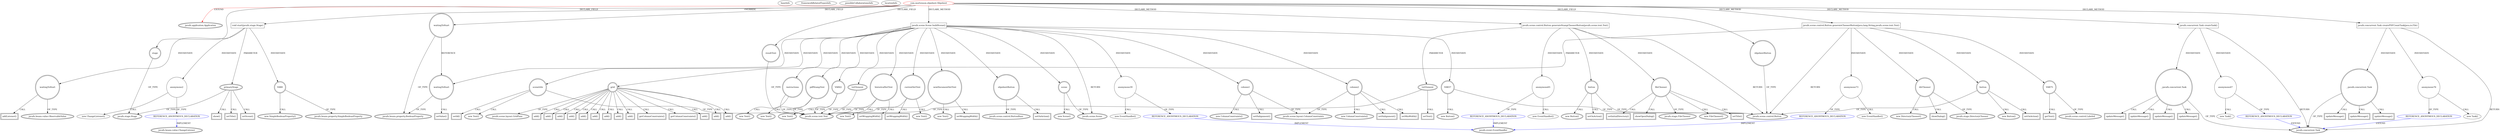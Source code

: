 digraph {
baseInfo[graphId=3326,category="extension_graph",isAnonymous=false,possibleRelation=true]
frameworkRelatedTypesInfo[0="javafx.application.Application"]
possibleCollaborationsInfo[0="3326~OVERRIDING_METHOD_DECLARATION-INSTANTIATION-~javafx.application.Application ~javafx.beans.value.ChangeListener ~false~true",1="3326~CLIENT_METHOD_DECLARATION-INSTANTIATION-~javafx.application.Application ~javafx.event.EventHandler ~false~true",2="3326~CLIENT_METHOD_DECLARATION-INSTANTIATION-~javafx.application.Application ~javafx.concurrent.Task ~false~true"]
locationInfo[projectName="joe-degiovanni-Slipsheet",filePath="/joe-degiovanni-Slipsheet/Slipsheet-master/src/com/mortenson/slipsheet/Slipsheet.java",contextSignature="Slipsheet",graphId="3326"]
0[label="com.mortenson.slipsheet.Slipsheet",vertexType="ROOT_CLIENT_CLASS_DECLARATION",isFrameworkType=false,color=red]
1[label="javafx.application.Application",vertexType="FRAMEWORK_CLASS_TYPE",isFrameworkType=true,peripheries=2]
2[label="resultText",vertexType="FIELD_DECLARATION",isFrameworkType=true,peripheries=2,shape=circle]
3[label="javafx.scene.text.Text",vertexType="FRAMEWORK_CLASS_TYPE",isFrameworkType=true,peripheries=2]
4[label="slipsheetButton",vertexType="FIELD_DECLARATION",isFrameworkType=true,peripheries=2,shape=circle]
5[label="javafx.scene.control.Button",vertexType="FRAMEWORK_CLASS_TYPE",isFrameworkType=true,peripheries=2]
6[label="stage",vertexType="FIELD_DECLARATION",isFrameworkType=true,peripheries=2,shape=circle]
7[label="javafx.stage.Stage",vertexType="FRAMEWORK_CLASS_TYPE",isFrameworkType=true,peripheries=2]
8[label="waitingToStart",vertexType="FIELD_DECLARATION",isFrameworkType=true,peripheries=2,shape=circle]
9[label="javafx.beans.property.BooleanProperty",vertexType="FRAMEWORK_CLASS_TYPE",isFrameworkType=true,peripheries=2]
10[label="void start(javafx.stage.Stage)",vertexType="OVERRIDING_METHOD_DECLARATION",isFrameworkType=false,shape=box]
11[label="primaryStage",vertexType="PARAMETER_DECLARATION",isFrameworkType=true,peripheries=2]
14[label="VAR0",vertexType="VARIABLE_EXPRESION",isFrameworkType=true,peripheries=2,shape=circle]
15[label="javafx.beans.property.SimpleBooleanProperty",vertexType="FRAMEWORK_CLASS_TYPE",isFrameworkType=true,peripheries=2]
13[label="new SimpleBooleanProperty()",vertexType="CONSTRUCTOR_CALL",isFrameworkType=true,peripheries=2]
16[label="waitingToStart",vertexType="VARIABLE_EXPRESION",isFrameworkType=true,peripheries=2,shape=circle]
18[label="javafx.beans.value.ObservableValue",vertexType="FRAMEWORK_INTERFACE_TYPE",isFrameworkType=true,peripheries=2]
17[label="addListener()",vertexType="INSIDE_CALL",isFrameworkType=true,peripheries=2,shape=box]
20[label="anonymous2",vertexType="VARIABLE_EXPRESION",isFrameworkType=false,shape=circle]
21[label="REFERENCE_ANONYMOUS_DECLARATION",vertexType="REFERENCE_ANONYMOUS_DECLARATION",isFrameworkType=false,color=blue]
22[label="javafx.beans.value.ChangeListener",vertexType="FRAMEWORK_INTERFACE_TYPE",isFrameworkType=true,peripheries=2]
19[label="new ChangeListener()",vertexType="CONSTRUCTOR_CALL",isFrameworkType=false]
24[label="setTitle()",vertexType="INSIDE_CALL",isFrameworkType=true,peripheries=2,shape=box]
26[label="setScene()",vertexType="INSIDE_CALL",isFrameworkType=true,peripheries=2,shape=box]
28[label="show()",vertexType="INSIDE_CALL",isFrameworkType=true,peripheries=2,shape=box]
45[label="javafx.scene.Scene buildScene()",vertexType="CLIENT_METHOD_DECLARATION",isFrameworkType=false,shape=box]
46[label="javafx.scene.Scene",vertexType="FRAMEWORK_CLASS_TYPE",isFrameworkType=true,peripheries=2]
48[label="column1",vertexType="VARIABLE_EXPRESION",isFrameworkType=true,peripheries=2,shape=circle]
49[label="javafx.scene.layout.ColumnConstraints",vertexType="FRAMEWORK_CLASS_TYPE",isFrameworkType=true,peripheries=2]
47[label="new ColumnConstraints()",vertexType="CONSTRUCTOR_CALL",isFrameworkType=true,peripheries=2]
51[label="setHalignment()",vertexType="INSIDE_CALL",isFrameworkType=true,peripheries=2,shape=box]
53[label="column2",vertexType="VARIABLE_EXPRESION",isFrameworkType=true,peripheries=2,shape=circle]
52[label="new ColumnConstraints()",vertexType="CONSTRUCTOR_CALL",isFrameworkType=true,peripheries=2]
56[label="setHalignment()",vertexType="INSIDE_CALL",isFrameworkType=true,peripheries=2,shape=box]
58[label="setMinWidth()",vertexType="INSIDE_CALL",isFrameworkType=true,peripheries=2,shape=box]
60[label="scenetitle",vertexType="VARIABLE_EXPRESION",isFrameworkType=true,peripheries=2,shape=circle]
59[label="new Text()",vertexType="CONSTRUCTOR_CALL",isFrameworkType=true,peripheries=2]
63[label="setId()",vertexType="INSIDE_CALL",isFrameworkType=true,peripheries=2,shape=box]
64[label="grid",vertexType="VARIABLE_EXPRESION",isFrameworkType=true,peripheries=2,shape=circle]
66[label="javafx.scene.layout.GridPane",vertexType="FRAMEWORK_CLASS_TYPE",isFrameworkType=true,peripheries=2]
65[label="add()",vertexType="INSIDE_CALL",isFrameworkType=true,peripheries=2,shape=box]
68[label="instructions",vertexType="VARIABLE_EXPRESION",isFrameworkType=true,peripheries=2,shape=circle]
67[label="new Text()",vertexType="CONSTRUCTOR_CALL",isFrameworkType=true,peripheries=2]
71[label="add()",vertexType="INSIDE_CALL",isFrameworkType=true,peripheries=2,shape=box]
73[label="historicalSetText",vertexType="VARIABLE_EXPRESION",isFrameworkType=true,peripheries=2,shape=circle]
72[label="new Text()",vertexType="CONSTRUCTOR_CALL",isFrameworkType=true,peripheries=2]
76[label="setWrappingWidth()",vertexType="INSIDE_CALL",isFrameworkType=true,peripheries=2,shape=box]
78[label="add()",vertexType="INSIDE_CALL",isFrameworkType=true,peripheries=2,shape=box]
80[label="add()",vertexType="INSIDE_CALL",isFrameworkType=true,peripheries=2,shape=box]
82[label="currentSetText",vertexType="VARIABLE_EXPRESION",isFrameworkType=true,peripheries=2,shape=circle]
81[label="new Text()",vertexType="CONSTRUCTOR_CALL",isFrameworkType=true,peripheries=2]
85[label="setWrappingWidth()",vertexType="INSIDE_CALL",isFrameworkType=true,peripheries=2,shape=box]
87[label="add()",vertexType="INSIDE_CALL",isFrameworkType=true,peripheries=2,shape=box]
89[label="add()",vertexType="INSIDE_CALL",isFrameworkType=true,peripheries=2,shape=box]
91[label="newDocumentSetText",vertexType="VARIABLE_EXPRESION",isFrameworkType=true,peripheries=2,shape=circle]
90[label="new Text()",vertexType="CONSTRUCTOR_CALL",isFrameworkType=true,peripheries=2]
94[label="setWrappingWidth()",vertexType="INSIDE_CALL",isFrameworkType=true,peripheries=2,shape=box]
96[label="add()",vertexType="INSIDE_CALL",isFrameworkType=true,peripheries=2,shape=box]
98[label="add()",vertexType="INSIDE_CALL",isFrameworkType=true,peripheries=2,shape=box]
100[label="pdfStampText",vertexType="VARIABLE_EXPRESION",isFrameworkType=true,peripheries=2,shape=circle]
99[label="new Text()",vertexType="CONSTRUCTOR_CALL",isFrameworkType=true,peripheries=2]
103[label="add()",vertexType="INSIDE_CALL",isFrameworkType=true,peripheries=2,shape=box]
105[label="add()",vertexType="INSIDE_CALL",isFrameworkType=true,peripheries=2,shape=box]
107[label="VAR37",vertexType="VARIABLE_EXPRESION",isFrameworkType=true,peripheries=2,shape=circle]
106[label="new Button()",vertexType="CONSTRUCTOR_CALL",isFrameworkType=true,peripheries=2]
109[label="slipsheetButton",vertexType="VARIABLE_EXPRESION",isFrameworkType=true,peripheries=2,shape=circle]
111[label="javafx.scene.control.ButtonBase",vertexType="FRAMEWORK_CLASS_TYPE",isFrameworkType=true,peripheries=2]
110[label="setOnAction()",vertexType="INSIDE_CALL",isFrameworkType=true,peripheries=2,shape=box]
113[label="anonymous39",vertexType="VARIABLE_EXPRESION",isFrameworkType=false,shape=circle]
114[label="REFERENCE_ANONYMOUS_DECLARATION",vertexType="REFERENCE_ANONYMOUS_DECLARATION",isFrameworkType=false,color=blue]
115[label="javafx.event.EventHandler",vertexType="FRAMEWORK_INTERFACE_TYPE",isFrameworkType=true,peripheries=2]
112[label="new EventHandler()",vertexType="CONSTRUCTOR_CALL",isFrameworkType=false]
116[label="waitingToStart",vertexType="VARIABLE_EXPRESION",isFrameworkType=true,peripheries=2,shape=circle]
117[label="setValue()",vertexType="INSIDE_CALL",isFrameworkType=true,peripheries=2,shape=box]
120[label="add()",vertexType="INSIDE_CALL",isFrameworkType=true,peripheries=2,shape=box]
122[label="VAR42",vertexType="VARIABLE_EXPRESION",isFrameworkType=true,peripheries=2,shape=circle]
121[label="new Text()",vertexType="CONSTRUCTOR_CALL",isFrameworkType=true,peripheries=2]
125[label="add()",vertexType="INSIDE_CALL",isFrameworkType=true,peripheries=2,shape=box]
127[label="getColumnConstraints()",vertexType="INSIDE_CALL",isFrameworkType=true,peripheries=2,shape=box]
129[label="getColumnConstraints()",vertexType="INSIDE_CALL",isFrameworkType=true,peripheries=2,shape=box]
131[label="scene",vertexType="VARIABLE_EXPRESION",isFrameworkType=true,peripheries=2,shape=circle]
130[label="new Scene()",vertexType="CONSTRUCTOR_CALL",isFrameworkType=true,peripheries=2]
133[label="javafx.concurrent.Task createTask()",vertexType="CLIENT_METHOD_DECLARATION",isFrameworkType=false,shape=box]
134[label="javafx.concurrent.Task",vertexType="FRAMEWORK_CLASS_TYPE",isFrameworkType=true,peripheries=2]
136[label="anonymous47",vertexType="VARIABLE_EXPRESION",isFrameworkType=false,shape=circle]
137[label="REFERENCE_ANONYMOUS_DECLARATION",vertexType="REFERENCE_ANONYMOUS_DECLARATION",isFrameworkType=false,color=blue]
135[label="new Task()",vertexType="CONSTRUCTOR_CALL",isFrameworkType=false]
139[label="_:javafx.concurrent.Task",vertexType="VARIABLE_EXPRESION",isFrameworkType=true,peripheries=2,shape=circle]
140[label="updateMessage()",vertexType="INSIDE_CALL",isFrameworkType=true,peripheries=2,shape=box]
143[label="updateMessage()",vertexType="INSIDE_CALL",isFrameworkType=true,peripheries=2,shape=box]
145[label="updateMessage()",vertexType="INSIDE_CALL",isFrameworkType=true,peripheries=2,shape=box]
147[label="updateMessage()",vertexType="INSIDE_CALL",isFrameworkType=true,peripheries=2,shape=box]
178[label="javafx.scene.control.Button generateStampChooserButton(javafx.scene.text.Text)",vertexType="CLIENT_METHOD_DECLARATION",isFrameworkType=false,shape=box]
180[label="txtElement",vertexType="PARAMETER_DECLARATION",isFrameworkType=true,peripheries=2]
183[label="fileChooser",vertexType="VARIABLE_EXPRESION",isFrameworkType=true,peripheries=2,shape=circle]
184[label="javafx.stage.FileChooser",vertexType="FRAMEWORK_CLASS_TYPE",isFrameworkType=true,peripheries=2]
182[label="new FileChooser()",vertexType="CONSTRUCTOR_CALL",isFrameworkType=true,peripheries=2]
186[label="button",vertexType="VARIABLE_EXPRESION",isFrameworkType=true,peripheries=2,shape=circle]
185[label="new Button()",vertexType="CONSTRUCTOR_CALL",isFrameworkType=true,peripheries=2]
189[label="setOnAction()",vertexType="INSIDE_CALL",isFrameworkType=true,peripheries=2,shape=box]
191[label="anonymous65",vertexType="VARIABLE_EXPRESION",isFrameworkType=false,shape=circle]
192[label="REFERENCE_ANONYMOUS_DECLARATION",vertexType="REFERENCE_ANONYMOUS_DECLARATION",isFrameworkType=false,color=blue]
190[label="new EventHandler()",vertexType="CONSTRUCTOR_CALL",isFrameworkType=false]
195[label="setTitle()",vertexType="INSIDE_CALL",isFrameworkType=true,peripheries=2,shape=box]
197[label="setInitialDirectory()",vertexType="INSIDE_CALL",isFrameworkType=true,peripheries=2,shape=box]
199[label="showOpenDialog()",vertexType="INSIDE_CALL",isFrameworkType=true,peripheries=2,shape=box]
201[label="setText()",vertexType="INSIDE_CALL",isFrameworkType=true,peripheries=2,shape=box]
202[label="javafx.scene.control.Button generateChooserButton(java.lang.String,javafx.scene.text.Text)",vertexType="CLIENT_METHOD_DECLARATION",isFrameworkType=false,shape=box]
204[label="txtElement",vertexType="PARAMETER_DECLARATION",isFrameworkType=true,peripheries=2]
207[label="dirChooser",vertexType="VARIABLE_EXPRESION",isFrameworkType=true,peripheries=2,shape=circle]
208[label="javafx.stage.DirectoryChooser",vertexType="FRAMEWORK_CLASS_TYPE",isFrameworkType=true,peripheries=2]
206[label="new DirectoryChooser()",vertexType="CONSTRUCTOR_CALL",isFrameworkType=true,peripheries=2]
210[label="button",vertexType="VARIABLE_EXPRESION",isFrameworkType=true,peripheries=2,shape=circle]
209[label="new Button()",vertexType="CONSTRUCTOR_CALL",isFrameworkType=true,peripheries=2]
213[label="setOnAction()",vertexType="INSIDE_CALL",isFrameworkType=true,peripheries=2,shape=box]
215[label="anonymous73",vertexType="VARIABLE_EXPRESION",isFrameworkType=false,shape=circle]
216[label="REFERENCE_ANONYMOUS_DECLARATION",vertexType="REFERENCE_ANONYMOUS_DECLARATION",isFrameworkType=false,color=blue]
214[label="new EventHandler()",vertexType="CONSTRUCTOR_CALL",isFrameworkType=false]
219[label="showDialog()",vertexType="INSIDE_CALL",isFrameworkType=true,peripheries=2,shape=box]
220[label="VAR75",vertexType="VARIABLE_EXPRESION",isFrameworkType=true,peripheries=2,shape=circle]
222[label="javafx.scene.control.Labeled",vertexType="FRAMEWORK_CLASS_TYPE",isFrameworkType=true,peripheries=2]
221[label="getText()",vertexType="INSIDE_CALL",isFrameworkType=true,peripheries=2,shape=box]
223[label="javafx.concurrent.Task createPDFCountTask(java.io.File)",vertexType="CLIENT_METHOD_DECLARATION",isFrameworkType=false,shape=box]
226[label="anonymous76",vertexType="VARIABLE_EXPRESION",isFrameworkType=false,shape=circle]
227[label="REFERENCE_ANONYMOUS_DECLARATION",vertexType="REFERENCE_ANONYMOUS_DECLARATION",isFrameworkType=false,color=blue]
225[label="new Task()",vertexType="CONSTRUCTOR_CALL",isFrameworkType=false]
229[label="_:javafx.concurrent.Task",vertexType="VARIABLE_EXPRESION",isFrameworkType=true,peripheries=2,shape=circle]
230[label="updateMessage()",vertexType="INSIDE_CALL",isFrameworkType=true,peripheries=2,shape=box]
233[label="updateMessage()",vertexType="INSIDE_CALL",isFrameworkType=true,peripheries=2,shape=box]
235[label="updateMessage()",vertexType="INSIDE_CALL",isFrameworkType=true,peripheries=2,shape=box]
0->1[label="EXTEND",color=red]
0->2[label="DECLARE_FIELD"]
2->3[label="OF_TYPE"]
0->4[label="DECLARE_FIELD"]
4->5[label="OF_TYPE"]
0->6[label="DECLARE_FIELD"]
6->7[label="OF_TYPE"]
0->8[label="DECLARE_FIELD"]
8->9[label="OF_TYPE"]
0->10[label="OVERRIDE"]
11->7[label="OF_TYPE"]
10->11[label="PARAMETER"]
10->14[label="INSTANTIATE"]
14->15[label="OF_TYPE"]
14->13[label="CALL"]
10->16[label="INSTANTIATE"]
16->18[label="OF_TYPE"]
16->17[label="CALL"]
10->20[label="INSTANTIATE"]
21->22[label="IMPLEMENT",color=blue]
20->21[label="OF_TYPE"]
20->19[label="CALL"]
11->24[label="CALL"]
11->26[label="CALL"]
11->28[label="CALL"]
0->45[label="DECLARE_METHOD"]
45->46[label="RETURN"]
45->48[label="INSTANTIATE"]
48->49[label="OF_TYPE"]
48->47[label="CALL"]
48->51[label="CALL"]
45->53[label="INSTANTIATE"]
53->49[label="OF_TYPE"]
53->52[label="CALL"]
53->56[label="CALL"]
53->58[label="CALL"]
45->60[label="INSTANTIATE"]
60->3[label="OF_TYPE"]
60->59[label="CALL"]
60->63[label="CALL"]
45->64[label="INSTANTIATE"]
64->66[label="OF_TYPE"]
64->65[label="CALL"]
45->68[label="INSTANTIATE"]
68->3[label="OF_TYPE"]
68->67[label="CALL"]
64->71[label="CALL"]
45->73[label="INSTANTIATE"]
73->3[label="OF_TYPE"]
73->72[label="CALL"]
73->76[label="CALL"]
64->78[label="CALL"]
64->80[label="CALL"]
45->82[label="INSTANTIATE"]
82->3[label="OF_TYPE"]
82->81[label="CALL"]
82->85[label="CALL"]
64->87[label="CALL"]
64->89[label="CALL"]
45->91[label="INSTANTIATE"]
91->3[label="OF_TYPE"]
91->90[label="CALL"]
91->94[label="CALL"]
64->96[label="CALL"]
64->98[label="CALL"]
45->100[label="INSTANTIATE"]
100->3[label="OF_TYPE"]
100->99[label="CALL"]
64->103[label="CALL"]
64->105[label="CALL"]
45->107[label="INSTANTIATE"]
107->5[label="OF_TYPE"]
107->106[label="CALL"]
45->109[label="INSTANTIATE"]
109->111[label="OF_TYPE"]
109->110[label="CALL"]
45->113[label="INSTANTIATE"]
114->115[label="IMPLEMENT",color=blue]
113->114[label="OF_TYPE"]
113->112[label="CALL"]
45->116[label="INSTANTIATE"]
8->116[label="REFERENCE"]
116->9[label="OF_TYPE"]
116->117[label="CALL"]
64->120[label="CALL"]
45->122[label="INSTANTIATE"]
122->3[label="OF_TYPE"]
122->121[label="CALL"]
64->125[label="CALL"]
64->127[label="CALL"]
64->129[label="CALL"]
45->131[label="INSTANTIATE"]
131->46[label="OF_TYPE"]
131->130[label="CALL"]
0->133[label="DECLARE_METHOD"]
133->134[label="RETURN"]
133->136[label="INSTANTIATE"]
137->134[label="EXTEND",color=blue]
136->137[label="OF_TYPE"]
136->135[label="CALL"]
133->139[label="INSTANTIATE"]
139->134[label="OF_TYPE"]
139->140[label="CALL"]
139->143[label="CALL"]
139->145[label="CALL"]
139->147[label="CALL"]
0->178[label="DECLARE_METHOD"]
178->5[label="RETURN"]
180->3[label="OF_TYPE"]
178->180[label="PARAMETER"]
178->183[label="INSTANTIATE"]
183->184[label="OF_TYPE"]
183->182[label="CALL"]
178->186[label="INSTANTIATE"]
186->5[label="OF_TYPE"]
186->185[label="CALL"]
186->189[label="CALL"]
178->191[label="INSTANTIATE"]
192->115[label="IMPLEMENT",color=blue]
191->192[label="OF_TYPE"]
191->190[label="CALL"]
183->195[label="CALL"]
183->197[label="CALL"]
183->199[label="CALL"]
180->201[label="CALL"]
0->202[label="DECLARE_METHOD"]
202->5[label="RETURN"]
204->3[label="OF_TYPE"]
202->204[label="PARAMETER"]
202->207[label="INSTANTIATE"]
207->208[label="OF_TYPE"]
207->206[label="CALL"]
202->210[label="INSTANTIATE"]
210->5[label="OF_TYPE"]
210->209[label="CALL"]
210->213[label="CALL"]
202->215[label="INSTANTIATE"]
216->115[label="IMPLEMENT",color=blue]
215->216[label="OF_TYPE"]
215->214[label="CALL"]
207->219[label="CALL"]
202->220[label="INSTANTIATE"]
220->222[label="OF_TYPE"]
220->221[label="CALL"]
0->223[label="DECLARE_METHOD"]
223->134[label="RETURN"]
223->226[label="INSTANTIATE"]
227->134[label="EXTEND",color=blue]
226->227[label="OF_TYPE"]
226->225[label="CALL"]
223->229[label="INSTANTIATE"]
229->134[label="OF_TYPE"]
229->230[label="CALL"]
229->233[label="CALL"]
229->235[label="CALL"]
}
